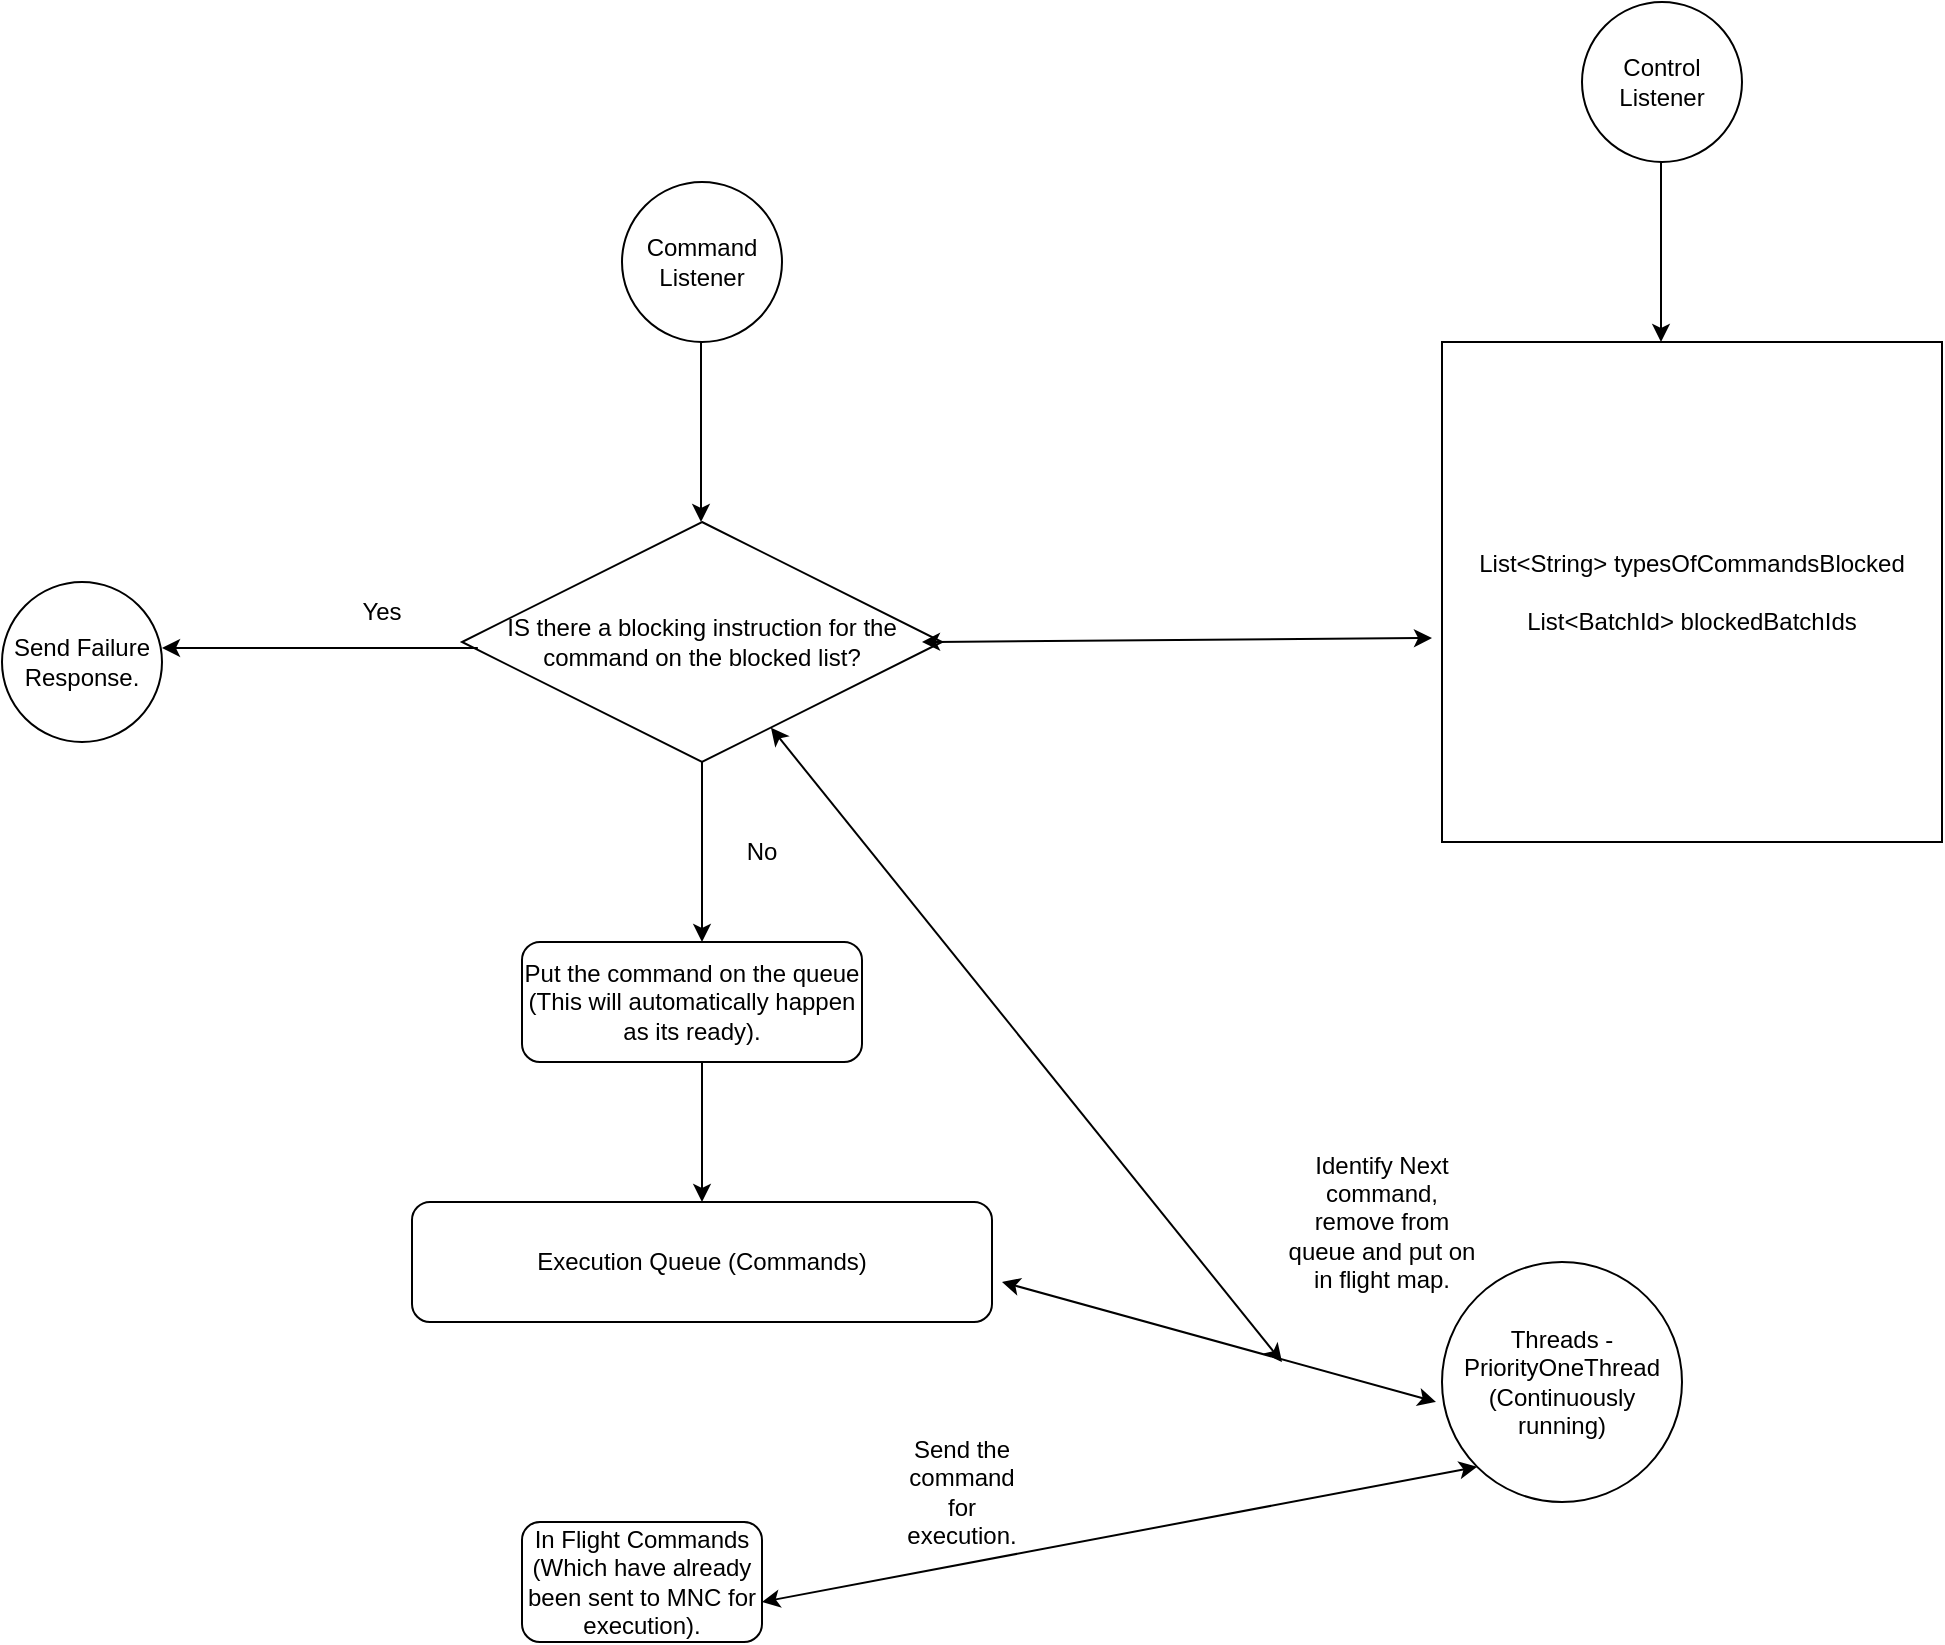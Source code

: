 <mxfile version="23.1.5" type="github">
  <diagram name="Page-1" id="exkiVACLBN_ZIiw5deeH">
    <mxGraphModel dx="2300" dy="1703" grid="1" gridSize="10" guides="1" tooltips="1" connect="1" arrows="1" fold="1" page="1" pageScale="1" pageWidth="850" pageHeight="1100" math="0" shadow="0">
      <root>
        <mxCell id="0" />
        <mxCell id="1" parent="0" />
        <mxCell id="7X-C3saopRzC4XdTa0ZW-1" value="Command Listener" style="ellipse;whiteSpace=wrap;html=1;aspect=fixed;" parent="1" vertex="1">
          <mxGeometry x="210" y="70" width="80" height="80" as="geometry" />
        </mxCell>
        <mxCell id="7X-C3saopRzC4XdTa0ZW-2" value="" style="endArrow=classic;html=1;rounded=0;exitX=0.5;exitY=1;exitDx=0;exitDy=0;" parent="1" edge="1">
          <mxGeometry width="50" height="50" relative="1" as="geometry">
            <mxPoint x="249.5" y="150" as="sourcePoint" />
            <mxPoint x="249.5" y="240" as="targetPoint" />
          </mxGeometry>
        </mxCell>
        <mxCell id="BdaOOntgbtU54VFTs0E3-2" value="&lt;div&gt;List&amp;lt;String&amp;gt; typesOfCommandsBlocked&lt;/div&gt;&lt;div&gt;&lt;br&gt;&lt;/div&gt;&lt;div&gt;List&amp;lt;BatchId&amp;gt; blockedBatchIds&lt;br&gt;&lt;/div&gt;" style="whiteSpace=wrap;html=1;aspect=fixed;" vertex="1" parent="1">
          <mxGeometry x="620" y="150" width="250" height="250" as="geometry" />
        </mxCell>
        <mxCell id="BdaOOntgbtU54VFTs0E3-3" value="IS there a blocking instruction for the command on the blocked list?" style="rhombus;whiteSpace=wrap;html=1;" vertex="1" parent="1">
          <mxGeometry x="130" y="240" width="240" height="120" as="geometry" />
        </mxCell>
        <mxCell id="BdaOOntgbtU54VFTs0E3-4" value="" style="endArrow=classic;startArrow=classic;html=1;rounded=0;entryX=-0.02;entryY=0.592;entryDx=0;entryDy=0;entryPerimeter=0;" edge="1" parent="1" target="BdaOOntgbtU54VFTs0E3-2">
          <mxGeometry width="50" height="50" relative="1" as="geometry">
            <mxPoint x="360" y="300" as="sourcePoint" />
            <mxPoint x="410" y="250" as="targetPoint" />
          </mxGeometry>
        </mxCell>
        <mxCell id="BdaOOntgbtU54VFTs0E3-6" value="" style="endArrow=classic;html=1;rounded=0;exitX=0.033;exitY=0.525;exitDx=0;exitDy=0;exitPerimeter=0;" edge="1" parent="1" source="BdaOOntgbtU54VFTs0E3-3">
          <mxGeometry width="50" height="50" relative="1" as="geometry">
            <mxPoint x="70" y="340" as="sourcePoint" />
            <mxPoint x="-20" y="303" as="targetPoint" />
          </mxGeometry>
        </mxCell>
        <mxCell id="BdaOOntgbtU54VFTs0E3-7" value="Yes" style="text;html=1;align=center;verticalAlign=middle;whiteSpace=wrap;rounded=0;" vertex="1" parent="1">
          <mxGeometry x="60" y="270" width="60" height="30" as="geometry" />
        </mxCell>
        <mxCell id="BdaOOntgbtU54VFTs0E3-11" value="Send Failure Response." style="ellipse;whiteSpace=wrap;html=1;aspect=fixed;" vertex="1" parent="1">
          <mxGeometry x="-100" y="270" width="80" height="80" as="geometry" />
        </mxCell>
        <mxCell id="BdaOOntgbtU54VFTs0E3-12" value="" style="endArrow=classic;html=1;rounded=0;" edge="1" parent="1">
          <mxGeometry width="50" height="50" relative="1" as="geometry">
            <mxPoint x="250" y="360" as="sourcePoint" />
            <mxPoint x="250" y="450" as="targetPoint" />
          </mxGeometry>
        </mxCell>
        <mxCell id="BdaOOntgbtU54VFTs0E3-13" value="No" style="text;html=1;align=center;verticalAlign=middle;whiteSpace=wrap;rounded=0;" vertex="1" parent="1">
          <mxGeometry x="250" y="390" width="60" height="30" as="geometry" />
        </mxCell>
        <mxCell id="BdaOOntgbtU54VFTs0E3-14" value="Put the command on the queue (This will automatically happen as its ready)." style="rounded=1;whiteSpace=wrap;html=1;" vertex="1" parent="1">
          <mxGeometry x="160" y="450" width="170" height="60" as="geometry" />
        </mxCell>
        <mxCell id="BdaOOntgbtU54VFTs0E3-15" value="Threads - PriorityOneThread (Continuously running)" style="ellipse;whiteSpace=wrap;html=1;aspect=fixed;" vertex="1" parent="1">
          <mxGeometry x="620" y="610" width="120" height="120" as="geometry" />
        </mxCell>
        <mxCell id="BdaOOntgbtU54VFTs0E3-16" value="Execution Queue (Commands)" style="rounded=1;whiteSpace=wrap;html=1;" vertex="1" parent="1">
          <mxGeometry x="105" y="580" width="290" height="60" as="geometry" />
        </mxCell>
        <mxCell id="BdaOOntgbtU54VFTs0E3-17" value="" style="endArrow=classic;html=1;rounded=0;entryX=0.5;entryY=0;entryDx=0;entryDy=0;" edge="1" parent="1" target="BdaOOntgbtU54VFTs0E3-16">
          <mxGeometry width="50" height="50" relative="1" as="geometry">
            <mxPoint x="250" y="510" as="sourcePoint" />
            <mxPoint x="300" y="460" as="targetPoint" />
          </mxGeometry>
        </mxCell>
        <mxCell id="BdaOOntgbtU54VFTs0E3-18" value="In Flight Commands (Which have already been sent to MNC for execution)." style="rounded=1;whiteSpace=wrap;html=1;" vertex="1" parent="1">
          <mxGeometry x="160" y="740" width="120" height="60" as="geometry" />
        </mxCell>
        <mxCell id="BdaOOntgbtU54VFTs0E3-19" value="" style="endArrow=classic;startArrow=classic;html=1;rounded=0;entryX=-0.025;entryY=0.583;entryDx=0;entryDy=0;entryPerimeter=0;" edge="1" parent="1" target="BdaOOntgbtU54VFTs0E3-15">
          <mxGeometry width="50" height="50" relative="1" as="geometry">
            <mxPoint x="400" y="620" as="sourcePoint" />
            <mxPoint x="450" y="570" as="targetPoint" />
          </mxGeometry>
        </mxCell>
        <mxCell id="BdaOOntgbtU54VFTs0E3-20" value="Identify Next command, remove from queue and put on in flight map." style="text;html=1;align=center;verticalAlign=middle;whiteSpace=wrap;rounded=0;" vertex="1" parent="1">
          <mxGeometry x="540" y="540" width="100" height="100" as="geometry" />
        </mxCell>
        <mxCell id="BdaOOntgbtU54VFTs0E3-21" value="" style="endArrow=classic;startArrow=classic;html=1;rounded=0;entryX=0;entryY=1;entryDx=0;entryDy=0;" edge="1" parent="1" target="BdaOOntgbtU54VFTs0E3-15">
          <mxGeometry width="50" height="50" relative="1" as="geometry">
            <mxPoint x="280" y="780" as="sourcePoint" />
            <mxPoint x="330" y="730" as="targetPoint" />
          </mxGeometry>
        </mxCell>
        <mxCell id="BdaOOntgbtU54VFTs0E3-22" value="Send the command for execution." style="text;html=1;align=center;verticalAlign=middle;whiteSpace=wrap;rounded=0;" vertex="1" parent="1">
          <mxGeometry x="350" y="710" width="60" height="30" as="geometry" />
        </mxCell>
        <mxCell id="BdaOOntgbtU54VFTs0E3-23" value="" style="endArrow=classic;startArrow=classic;html=1;rounded=0;" edge="1" parent="1" target="BdaOOntgbtU54VFTs0E3-3">
          <mxGeometry width="50" height="50" relative="1" as="geometry">
            <mxPoint x="540" y="660" as="sourcePoint" />
            <mxPoint x="610" y="620" as="targetPoint" />
          </mxGeometry>
        </mxCell>
        <mxCell id="BdaOOntgbtU54VFTs0E3-24" value="Control Listener" style="ellipse;whiteSpace=wrap;html=1;aspect=fixed;" vertex="1" parent="1">
          <mxGeometry x="690" y="-20" width="80" height="80" as="geometry" />
        </mxCell>
        <mxCell id="BdaOOntgbtU54VFTs0E3-25" value="" style="endArrow=classic;html=1;rounded=0;exitX=0.5;exitY=1;exitDx=0;exitDy=0;" edge="1" parent="1">
          <mxGeometry width="50" height="50" relative="1" as="geometry">
            <mxPoint x="729.5" y="60" as="sourcePoint" />
            <mxPoint x="729.5" y="150" as="targetPoint" />
          </mxGeometry>
        </mxCell>
      </root>
    </mxGraphModel>
  </diagram>
</mxfile>
